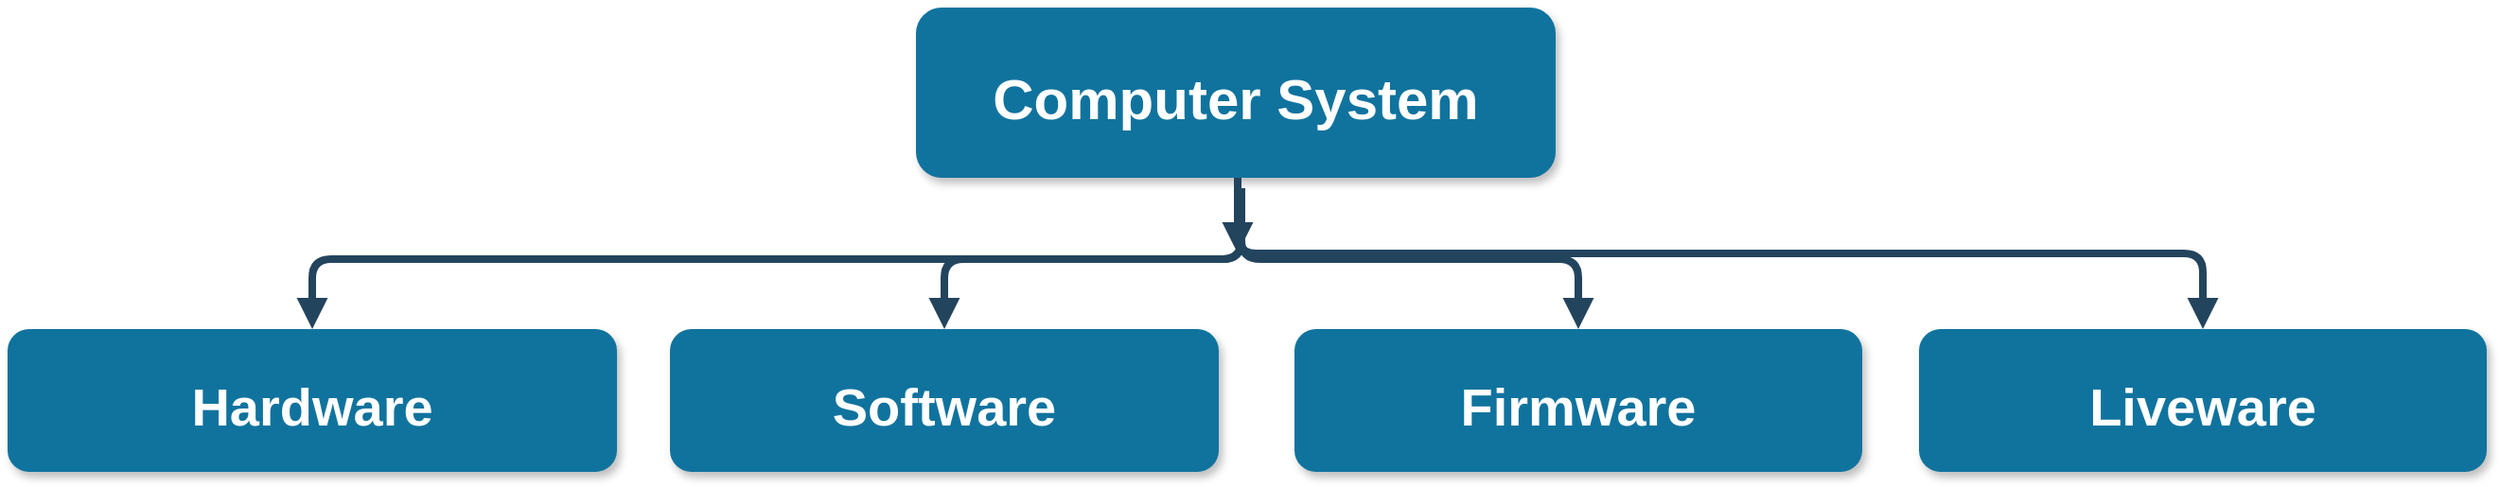 <mxfile version="20.5.1" type="github">
  <diagram name="Page-1" id="97916047-d0de-89f5-080d-49f4d83e522f">
    <mxGraphModel dx="3307" dy="1823" grid="1" gridSize="10" guides="1" tooltips="1" connect="1" arrows="1" fold="1" page="1" pageScale="1.5" pageWidth="1169" pageHeight="827" background="none" math="0" shadow="0">
      <root>
        <mxCell id="0" />
        <mxCell id="1" parent="0" />
        <mxCell id="2" value="Computer System" style="rounded=1;fillColor=#10739E;strokeColor=none;shadow=1;gradientColor=none;fontStyle=1;fontColor=#FFFFFF;fontSize=30;" parent="1" vertex="1">
          <mxGeometry x="600" y="310" width="338" height="90" as="geometry" />
        </mxCell>
        <mxCell id="4" value="Hardware" style="rounded=1;fillColor=#10739E;strokeColor=none;shadow=1;gradientColor=none;fontStyle=1;fontColor=#FFFFFF;fontSize=28;" parent="1" vertex="1">
          <mxGeometry x="120" y="480" width="322" height="75.5" as="geometry" />
        </mxCell>
        <mxCell id="5" value="Software" style="rounded=1;fillColor=#10739E;strokeColor=none;shadow=1;gradientColor=none;fontStyle=1;fontColor=#FFFFFF;fontSize=28;" parent="1" vertex="1">
          <mxGeometry x="470" y="480" width="290" height="75.5" as="geometry" />
        </mxCell>
        <mxCell id="6" value="Firmware" style="rounded=1;fillColor=#10739E;strokeColor=none;shadow=1;gradientColor=none;fontStyle=1;fontColor=#FFFFFF;fontSize=28;" parent="1" vertex="1">
          <mxGeometry x="800" y="480" width="300" height="75.5" as="geometry" />
        </mxCell>
        <mxCell id="7" value="Liveware" style="rounded=1;fillColor=#10739E;strokeColor=none;shadow=1;gradientColor=none;fontStyle=1;fontColor=#FFFFFF;fontSize=28;" parent="1" vertex="1">
          <mxGeometry x="1130" y="480" width="300" height="75.5" as="geometry" />
        </mxCell>
        <mxCell id="29" value="" style="edgeStyle=elbowEdgeStyle;elbow=vertical;strokeWidth=4;endArrow=block;endFill=1;fontStyle=1;strokeColor=#23445D;" parent="1" source="2" edge="1">
          <mxGeometry x="22" y="165.5" width="100" height="100" as="geometry">
            <mxPoint x="22" y="265.5" as="sourcePoint" />
            <mxPoint x="770" y="440" as="targetPoint" />
            <Array as="points">
              <mxPoint x="770" y="380" />
            </Array>
          </mxGeometry>
        </mxCell>
        <mxCell id="30" value="" style="edgeStyle=elbowEdgeStyle;elbow=vertical;strokeWidth=4;endArrow=block;endFill=1;fontStyle=1;strokeColor=#23445D;" parent="1" target="5" edge="1">
          <mxGeometry x="22" y="165.5" width="100" height="100" as="geometry">
            <mxPoint x="772" y="405.5" as="sourcePoint" />
            <mxPoint x="122" y="165.5" as="targetPoint" />
          </mxGeometry>
        </mxCell>
        <mxCell id="31" value="" style="edgeStyle=elbowEdgeStyle;elbow=vertical;strokeWidth=4;endArrow=block;endFill=1;fontStyle=1;strokeColor=#23445D;" parent="1" target="4" edge="1">
          <mxGeometry x="22" y="165.5" width="100" height="100" as="geometry">
            <mxPoint x="772" y="405.5" as="sourcePoint" />
            <mxPoint x="122" y="165.5" as="targetPoint" />
          </mxGeometry>
        </mxCell>
        <mxCell id="32" value="" style="edgeStyle=elbowEdgeStyle;elbow=vertical;strokeWidth=4;endArrow=block;endFill=1;fontStyle=1;strokeColor=#23445D;" parent="1" target="6" edge="1">
          <mxGeometry x="22" y="165.5" width="100" height="100" as="geometry">
            <mxPoint x="772" y="405.5" as="sourcePoint" />
            <mxPoint x="122" y="165.5" as="targetPoint" />
          </mxGeometry>
        </mxCell>
        <mxCell id="QoyP3KPB4bZjv088CTET-55" value="" style="edgeStyle=elbowEdgeStyle;elbow=vertical;strokeWidth=4;endArrow=block;endFill=1;fontStyle=1;strokeColor=#23445D;entryX=0.5;entryY=0;entryDx=0;entryDy=0;" edge="1" parent="1" target="7">
          <mxGeometry x="270" y="175.5" width="100" height="100" as="geometry">
            <mxPoint x="770" y="410" as="sourcePoint" />
            <mxPoint x="1148" y="465.5" as="targetPoint" />
            <Array as="points">
              <mxPoint x="1000" y="440" />
              <mxPoint x="830" y="440" />
              <mxPoint x="820" y="440" />
              <mxPoint x="960" y="430" />
            </Array>
          </mxGeometry>
        </mxCell>
      </root>
    </mxGraphModel>
  </diagram>
</mxfile>
